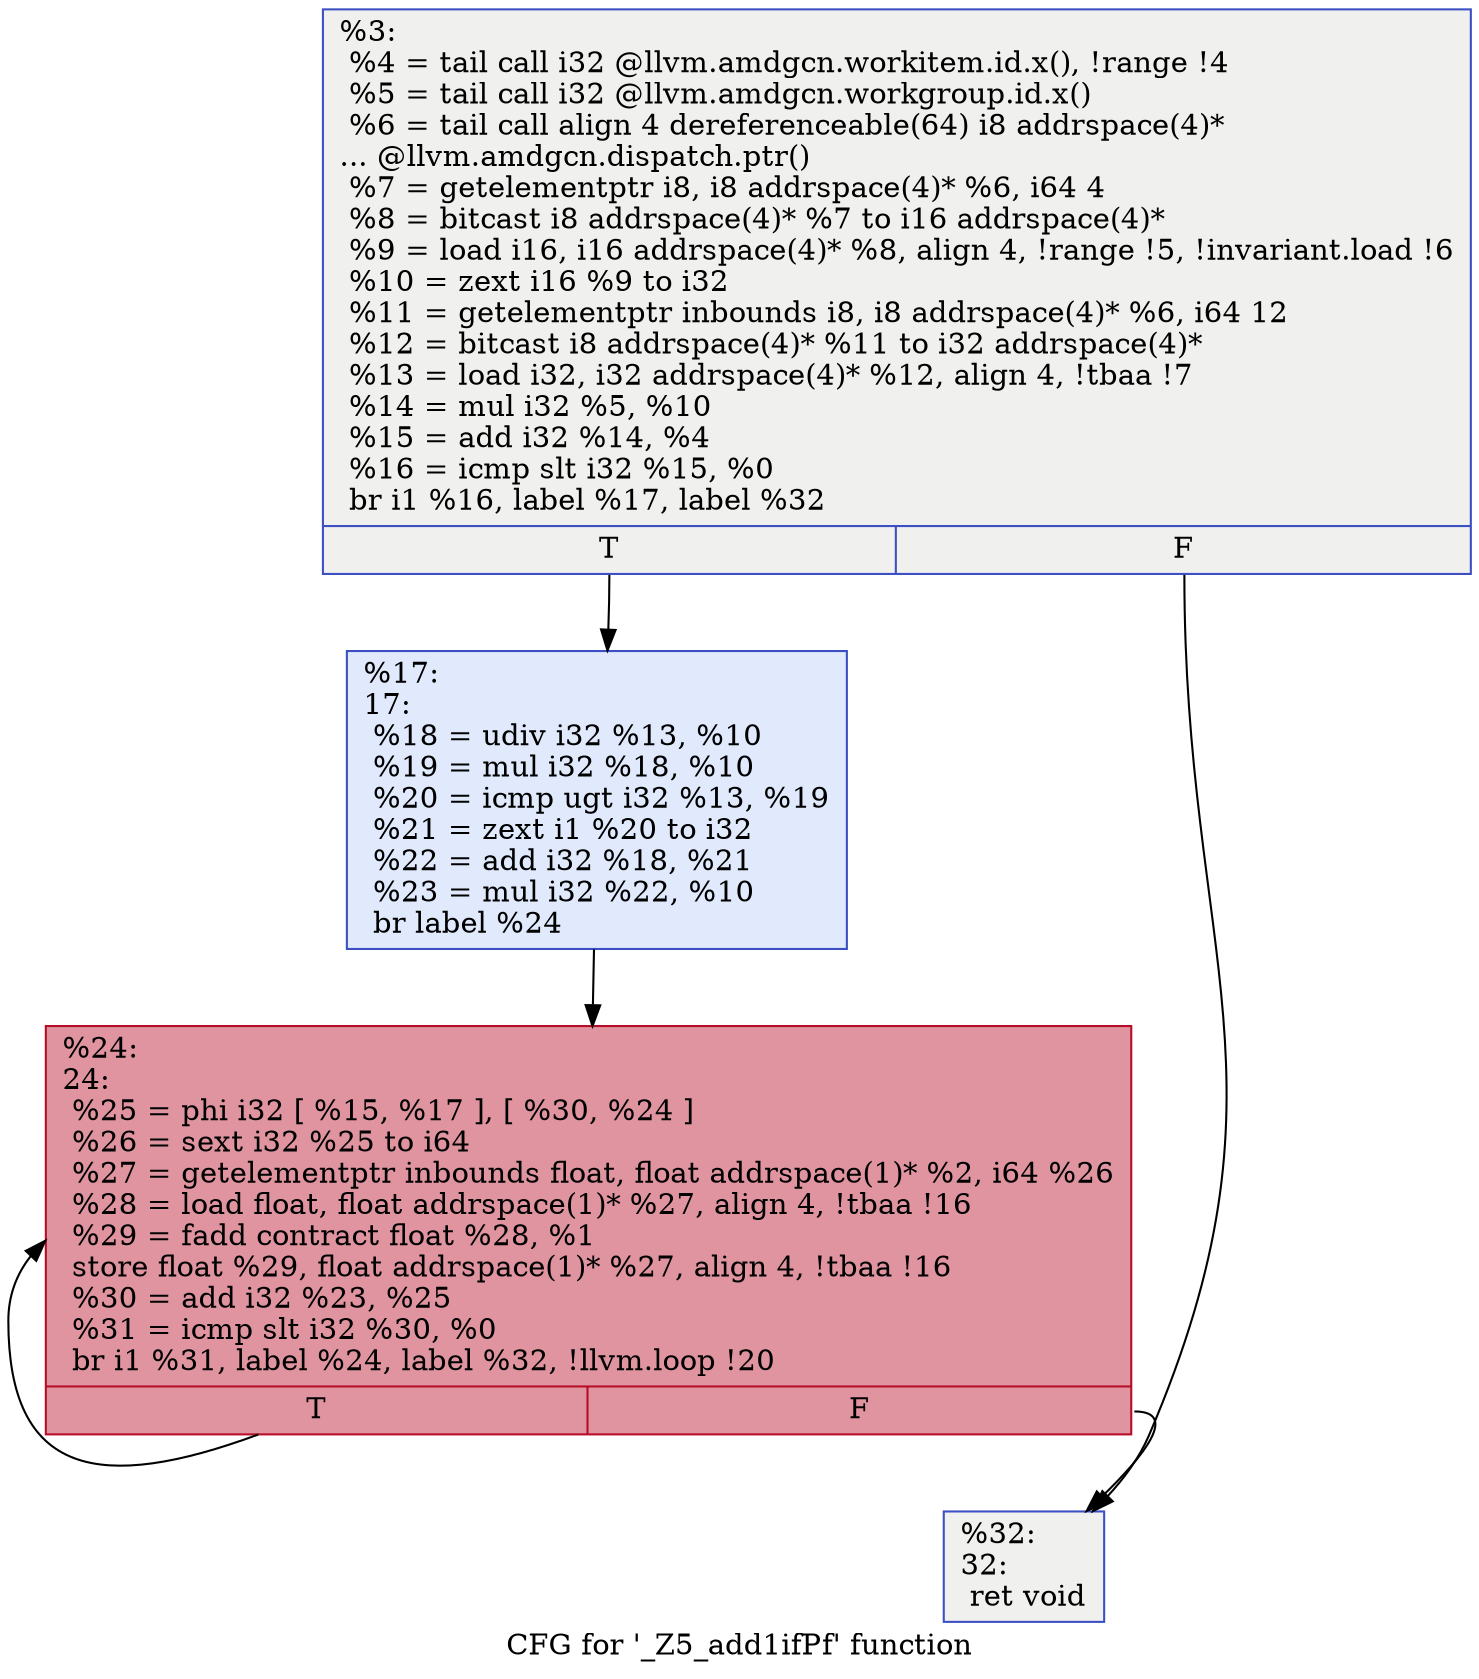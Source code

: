 digraph "CFG for '_Z5_add1ifPf' function" {
	label="CFG for '_Z5_add1ifPf' function";

	Node0x5e4e310 [shape=record,color="#3d50c3ff", style=filled, fillcolor="#dedcdb70",label="{%3:\l  %4 = tail call i32 @llvm.amdgcn.workitem.id.x(), !range !4\l  %5 = tail call i32 @llvm.amdgcn.workgroup.id.x()\l  %6 = tail call align 4 dereferenceable(64) i8 addrspace(4)*\l... @llvm.amdgcn.dispatch.ptr()\l  %7 = getelementptr i8, i8 addrspace(4)* %6, i64 4\l  %8 = bitcast i8 addrspace(4)* %7 to i16 addrspace(4)*\l  %9 = load i16, i16 addrspace(4)* %8, align 4, !range !5, !invariant.load !6\l  %10 = zext i16 %9 to i32\l  %11 = getelementptr inbounds i8, i8 addrspace(4)* %6, i64 12\l  %12 = bitcast i8 addrspace(4)* %11 to i32 addrspace(4)*\l  %13 = load i32, i32 addrspace(4)* %12, align 4, !tbaa !7\l  %14 = mul i32 %5, %10\l  %15 = add i32 %14, %4\l  %16 = icmp slt i32 %15, %0\l  br i1 %16, label %17, label %32\l|{<s0>T|<s1>F}}"];
	Node0x5e4e310:s0 -> Node0x5e4f0b0;
	Node0x5e4e310:s1 -> Node0x5e4fc70;
	Node0x5e4f0b0 [shape=record,color="#3d50c3ff", style=filled, fillcolor="#b9d0f970",label="{%17:\l17:                                               \l  %18 = udiv i32 %13, %10\l  %19 = mul i32 %18, %10\l  %20 = icmp ugt i32 %13, %19\l  %21 = zext i1 %20 to i32\l  %22 = add i32 %18, %21\l  %23 = mul i32 %22, %10\l  br label %24\l}"];
	Node0x5e4f0b0 -> Node0x5e50aa0;
	Node0x5e50aa0 [shape=record,color="#b70d28ff", style=filled, fillcolor="#b70d2870",label="{%24:\l24:                                               \l  %25 = phi i32 [ %15, %17 ], [ %30, %24 ]\l  %26 = sext i32 %25 to i64\l  %27 = getelementptr inbounds float, float addrspace(1)* %2, i64 %26\l  %28 = load float, float addrspace(1)* %27, align 4, !tbaa !16\l  %29 = fadd contract float %28, %1\l  store float %29, float addrspace(1)* %27, align 4, !tbaa !16\l  %30 = add i32 %23, %25\l  %31 = icmp slt i32 %30, %0\l  br i1 %31, label %24, label %32, !llvm.loop !20\l|{<s0>T|<s1>F}}"];
	Node0x5e50aa0:s0 -> Node0x5e50aa0;
	Node0x5e50aa0:s1 -> Node0x5e4fc70;
	Node0x5e4fc70 [shape=record,color="#3d50c3ff", style=filled, fillcolor="#dedcdb70",label="{%32:\l32:                                               \l  ret void\l}"];
}
